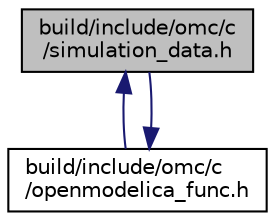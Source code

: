 digraph "build/include/omc/c/simulation_data.h"
{
  edge [fontname="Helvetica",fontsize="10",labelfontname="Helvetica",labelfontsize="10"];
  node [fontname="Helvetica",fontsize="10",shape=record];
  Node42 [label="build/include/omc/c\l/simulation_data.h",height=0.2,width=0.4,color="black", fillcolor="grey75", style="filled", fontcolor="black"];
  Node42 -> Node43 [dir="back",color="midnightblue",fontsize="10",style="solid",fontname="Helvetica"];
  Node43 [label="build/include/omc/c\l/openmodelica_func.h",height=0.2,width=0.4,color="black", fillcolor="white", style="filled",URL="$dd/d4a/build_2include_2omc_2c_2openmodelica__func_8h.html"];
  Node43 -> Node42 [dir="back",color="midnightblue",fontsize="10",style="solid",fontname="Helvetica"];
}
